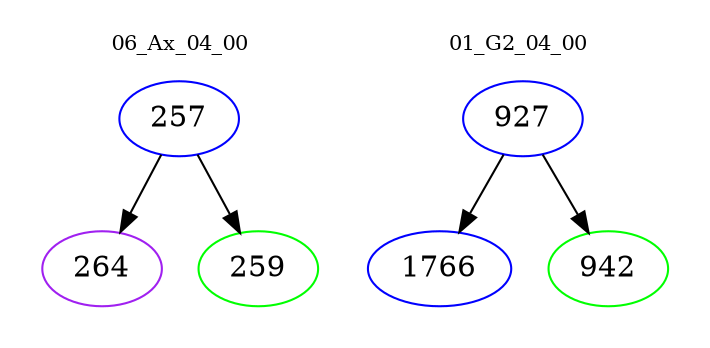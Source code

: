 digraph{
subgraph cluster_0 {
color = white
label = "06_Ax_04_00";
fontsize=10;
T0_257 [label="257", color="blue"]
T0_257 -> T0_264 [color="black"]
T0_264 [label="264", color="purple"]
T0_257 -> T0_259 [color="black"]
T0_259 [label="259", color="green"]
}
subgraph cluster_1 {
color = white
label = "01_G2_04_00";
fontsize=10;
T1_927 [label="927", color="blue"]
T1_927 -> T1_1766 [color="black"]
T1_1766 [label="1766", color="blue"]
T1_927 -> T1_942 [color="black"]
T1_942 [label="942", color="green"]
}
}
